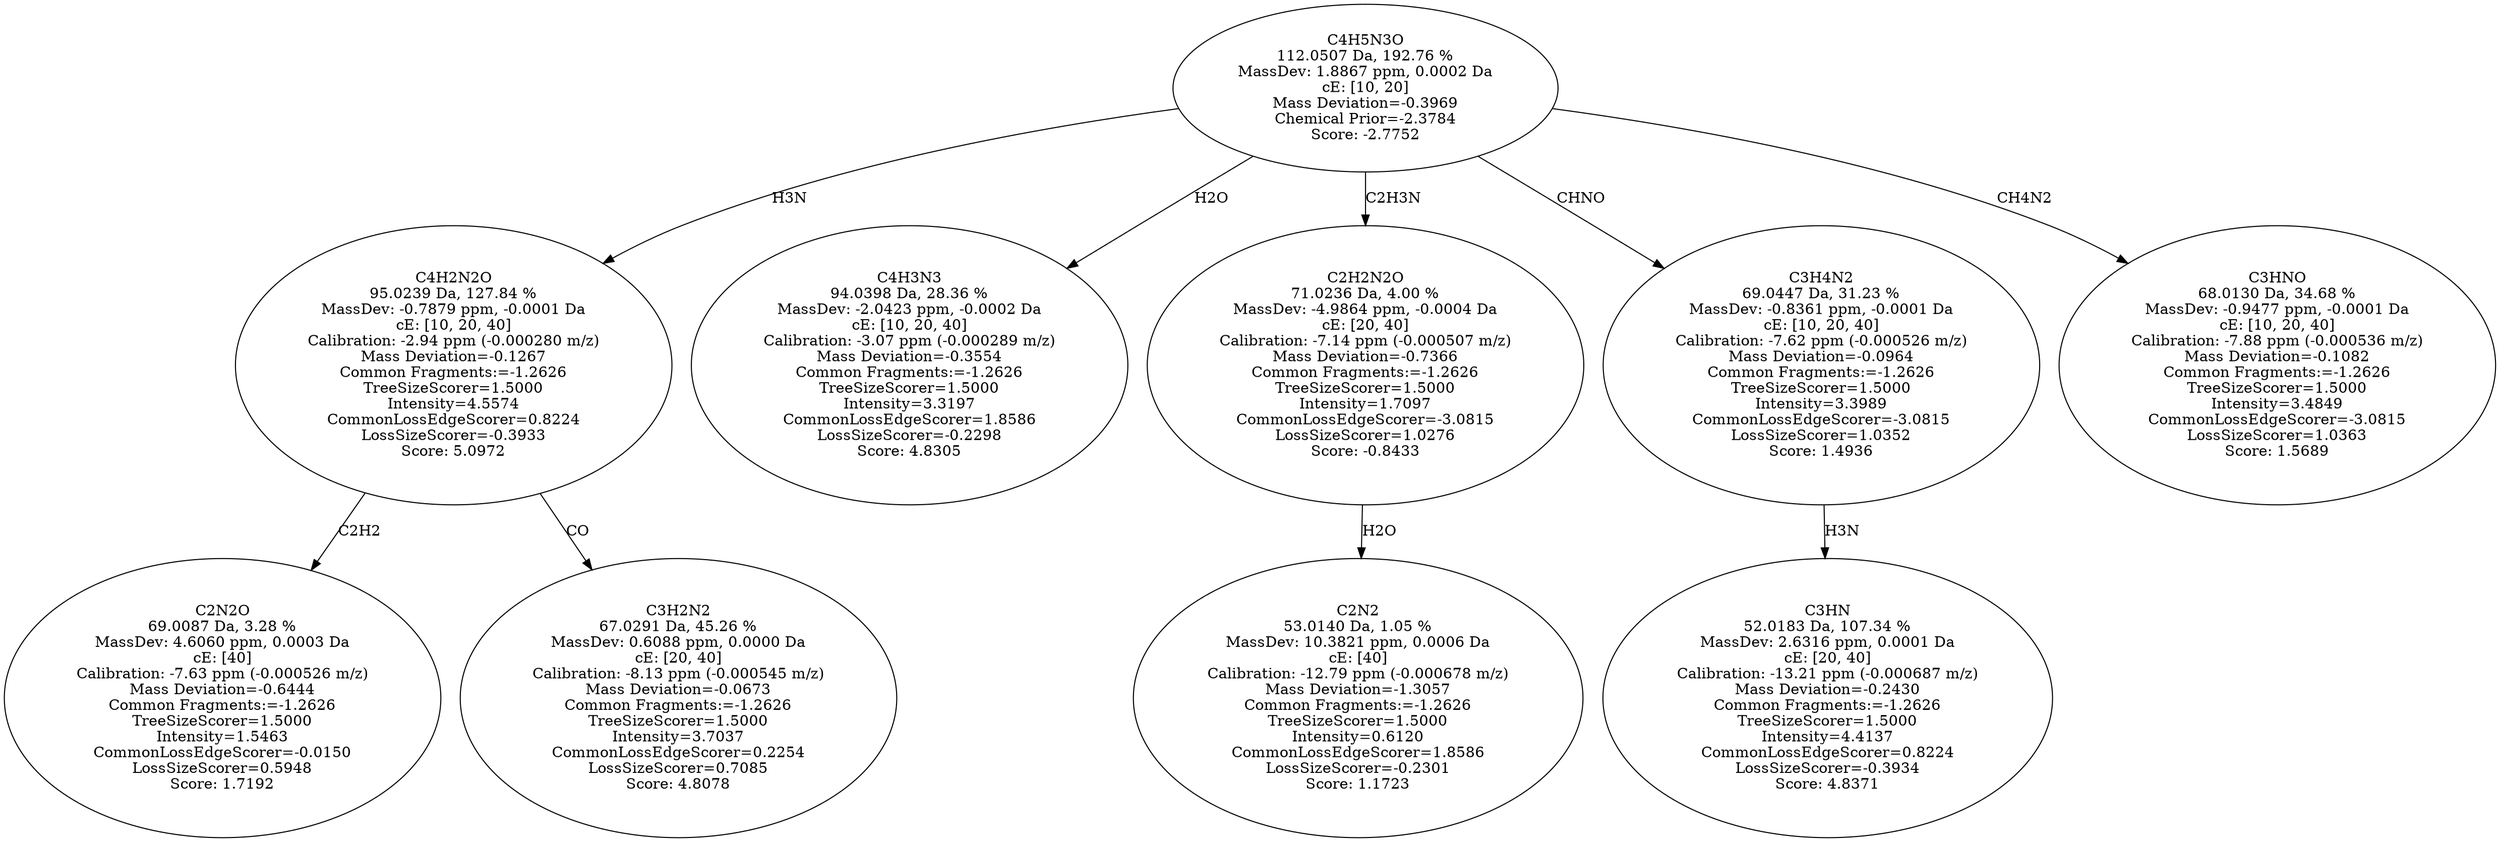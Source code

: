 strict digraph {
v1 [label="C2N2O\n69.0087 Da, 3.28 %\nMassDev: 4.6060 ppm, 0.0003 Da\ncE: [40]\nCalibration: -7.63 ppm (-0.000526 m/z)\nMass Deviation=-0.6444\nCommon Fragments:=-1.2626\nTreeSizeScorer=1.5000\nIntensity=1.5463\nCommonLossEdgeScorer=-0.0150\nLossSizeScorer=0.5948\nScore: 1.7192"];
v2 [label="C3H2N2\n67.0291 Da, 45.26 %\nMassDev: 0.6088 ppm, 0.0000 Da\ncE: [20, 40]\nCalibration: -8.13 ppm (-0.000545 m/z)\nMass Deviation=-0.0673\nCommon Fragments:=-1.2626\nTreeSizeScorer=1.5000\nIntensity=3.7037\nCommonLossEdgeScorer=0.2254\nLossSizeScorer=0.7085\nScore: 4.8078"];
v3 [label="C4H2N2O\n95.0239 Da, 127.84 %\nMassDev: -0.7879 ppm, -0.0001 Da\ncE: [10, 20, 40]\nCalibration: -2.94 ppm (-0.000280 m/z)\nMass Deviation=-0.1267\nCommon Fragments:=-1.2626\nTreeSizeScorer=1.5000\nIntensity=4.5574\nCommonLossEdgeScorer=0.8224\nLossSizeScorer=-0.3933\nScore: 5.0972"];
v4 [label="C4H3N3\n94.0398 Da, 28.36 %\nMassDev: -2.0423 ppm, -0.0002 Da\ncE: [10, 20, 40]\nCalibration: -3.07 ppm (-0.000289 m/z)\nMass Deviation=-0.3554\nCommon Fragments:=-1.2626\nTreeSizeScorer=1.5000\nIntensity=3.3197\nCommonLossEdgeScorer=1.8586\nLossSizeScorer=-0.2298\nScore: 4.8305"];
v5 [label="C2N2\n53.0140 Da, 1.05 %\nMassDev: 10.3821 ppm, 0.0006 Da\ncE: [40]\nCalibration: -12.79 ppm (-0.000678 m/z)\nMass Deviation=-1.3057\nCommon Fragments:=-1.2626\nTreeSizeScorer=1.5000\nIntensity=0.6120\nCommonLossEdgeScorer=1.8586\nLossSizeScorer=-0.2301\nScore: 1.1723"];
v6 [label="C2H2N2O\n71.0236 Da, 4.00 %\nMassDev: -4.9864 ppm, -0.0004 Da\ncE: [20, 40]\nCalibration: -7.14 ppm (-0.000507 m/z)\nMass Deviation=-0.7366\nCommon Fragments:=-1.2626\nTreeSizeScorer=1.5000\nIntensity=1.7097\nCommonLossEdgeScorer=-3.0815\nLossSizeScorer=1.0276\nScore: -0.8433"];
v7 [label="C3HN\n52.0183 Da, 107.34 %\nMassDev: 2.6316 ppm, 0.0001 Da\ncE: [20, 40]\nCalibration: -13.21 ppm (-0.000687 m/z)\nMass Deviation=-0.2430\nCommon Fragments:=-1.2626\nTreeSizeScorer=1.5000\nIntensity=4.4137\nCommonLossEdgeScorer=0.8224\nLossSizeScorer=-0.3934\nScore: 4.8371"];
v8 [label="C3H4N2\n69.0447 Da, 31.23 %\nMassDev: -0.8361 ppm, -0.0001 Da\ncE: [10, 20, 40]\nCalibration: -7.62 ppm (-0.000526 m/z)\nMass Deviation=-0.0964\nCommon Fragments:=-1.2626\nTreeSizeScorer=1.5000\nIntensity=3.3989\nCommonLossEdgeScorer=-3.0815\nLossSizeScorer=1.0352\nScore: 1.4936"];
v9 [label="C3HNO\n68.0130 Da, 34.68 %\nMassDev: -0.9477 ppm, -0.0001 Da\ncE: [10, 20, 40]\nCalibration: -7.88 ppm (-0.000536 m/z)\nMass Deviation=-0.1082\nCommon Fragments:=-1.2626\nTreeSizeScorer=1.5000\nIntensity=3.4849\nCommonLossEdgeScorer=-3.0815\nLossSizeScorer=1.0363\nScore: 1.5689"];
v10 [label="C4H5N3O\n112.0507 Da, 192.76 %\nMassDev: 1.8867 ppm, 0.0002 Da\ncE: [10, 20]\nMass Deviation=-0.3969\nChemical Prior=-2.3784\nScore: -2.7752"];
v3 -> v1 [label="C2H2"];
v3 -> v2 [label="CO"];
v10 -> v3 [label="H3N"];
v10 -> v4 [label="H2O"];
v6 -> v5 [label="H2O"];
v10 -> v6 [label="C2H3N"];
v8 -> v7 [label="H3N"];
v10 -> v8 [label="CHNO"];
v10 -> v9 [label="CH4N2"];
}